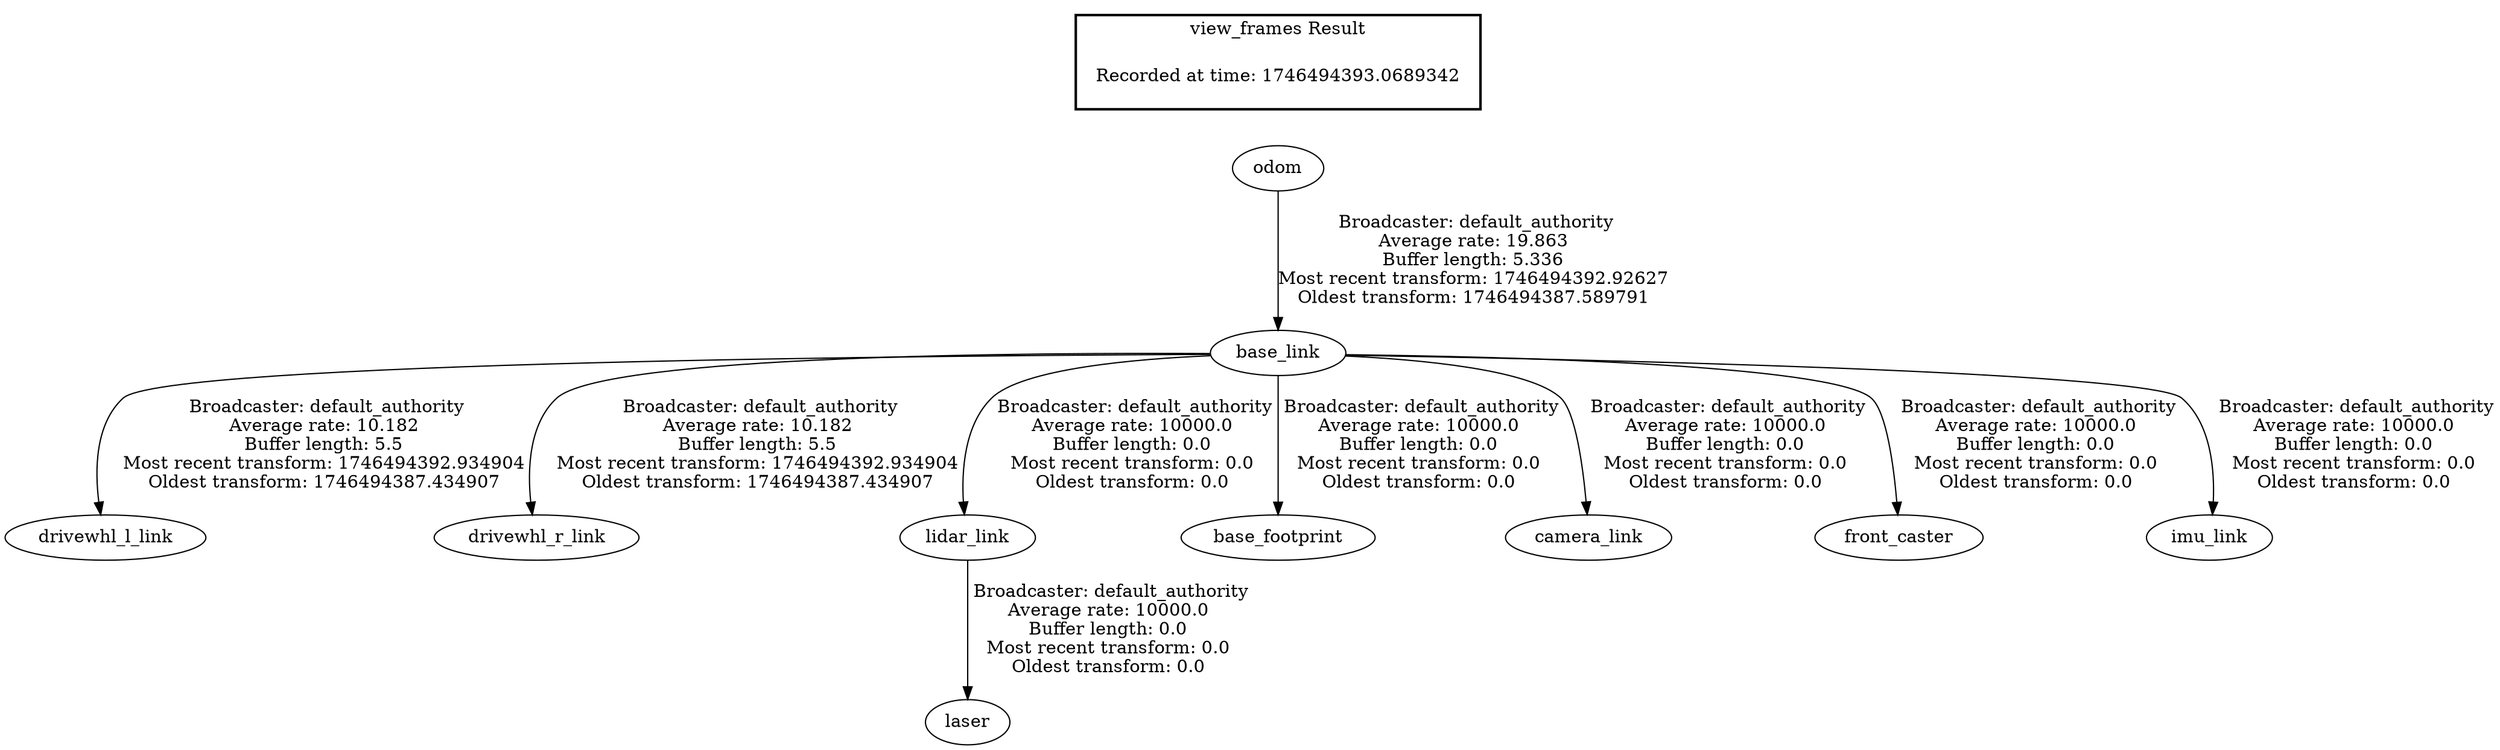 digraph G {
"base_link" -> "drivewhl_l_link"[label=" Broadcaster: default_authority\nAverage rate: 10.182\nBuffer length: 5.5\nMost recent transform: 1746494392.934904\nOldest transform: 1746494387.434907\n"];
"odom" -> "base_link"[label=" Broadcaster: default_authority\nAverage rate: 19.863\nBuffer length: 5.336\nMost recent transform: 1746494392.92627\nOldest transform: 1746494387.589791\n"];
"base_link" -> "drivewhl_r_link"[label=" Broadcaster: default_authority\nAverage rate: 10.182\nBuffer length: 5.5\nMost recent transform: 1746494392.934904\nOldest transform: 1746494387.434907\n"];
"lidar_link" -> "laser"[label=" Broadcaster: default_authority\nAverage rate: 10000.0\nBuffer length: 0.0\nMost recent transform: 0.0\nOldest transform: 0.0\n"];
"base_link" -> "lidar_link"[label=" Broadcaster: default_authority\nAverage rate: 10000.0\nBuffer length: 0.0\nMost recent transform: 0.0\nOldest transform: 0.0\n"];
"base_link" -> "base_footprint"[label=" Broadcaster: default_authority\nAverage rate: 10000.0\nBuffer length: 0.0\nMost recent transform: 0.0\nOldest transform: 0.0\n"];
"base_link" -> "camera_link"[label=" Broadcaster: default_authority\nAverage rate: 10000.0\nBuffer length: 0.0\nMost recent transform: 0.0\nOldest transform: 0.0\n"];
"base_link" -> "front_caster"[label=" Broadcaster: default_authority\nAverage rate: 10000.0\nBuffer length: 0.0\nMost recent transform: 0.0\nOldest transform: 0.0\n"];
"base_link" -> "imu_link"[label=" Broadcaster: default_authority\nAverage rate: 10000.0\nBuffer length: 0.0\nMost recent transform: 0.0\nOldest transform: 0.0\n"];
edge [style=invis];
 subgraph cluster_legend { style=bold; color=black; label ="view_frames Result";
"Recorded at time: 1746494393.0689342"[ shape=plaintext ] ;
}->"odom";
}